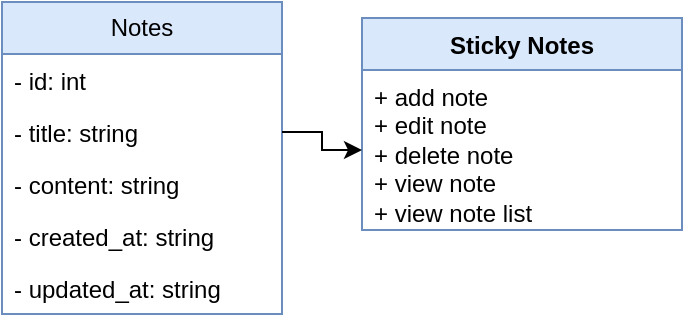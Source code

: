 <mxfile version="27.0.9">
  <diagram name="Page-1" id="c4acf3e9-155e-7222-9cf6-157b1a14988f">
    <mxGraphModel dx="1028" dy="611" grid="1" gridSize="10" guides="1" tooltips="1" connect="1" arrows="1" fold="1" page="1" pageScale="1" pageWidth="850" pageHeight="1100" background="none" math="0" shadow="0">
      <root>
        <mxCell id="0" />
        <mxCell id="1" parent="0" />
        <mxCell id="eNPWm-NERMgCN8ffWwTN-2" value="Notes" style="swimlane;fontStyle=0;childLayout=stackLayout;horizontal=1;startSize=26;fillColor=#dae8fc;horizontalStack=0;resizeParent=1;resizeParentMax=0;resizeLast=0;collapsible=1;marginBottom=0;whiteSpace=wrap;html=1;strokeColor=#6c8ebf;" parent="1" vertex="1">
          <mxGeometry x="130" y="80" width="140" height="156" as="geometry" />
        </mxCell>
        <mxCell id="eNPWm-NERMgCN8ffWwTN-3" value="- id: int" style="text;strokeColor=none;fillColor=none;align=left;verticalAlign=top;spacingLeft=4;spacingRight=4;overflow=hidden;rotatable=0;points=[[0,0.5],[1,0.5]];portConstraint=eastwest;whiteSpace=wrap;html=1;" parent="eNPWm-NERMgCN8ffWwTN-2" vertex="1">
          <mxGeometry y="26" width="140" height="26" as="geometry" />
        </mxCell>
        <mxCell id="eNPWm-NERMgCN8ffWwTN-4" value="- title: string" style="text;strokeColor=none;fillColor=none;align=left;verticalAlign=top;spacingLeft=4;spacingRight=4;overflow=hidden;rotatable=0;points=[[0,0.5],[1,0.5]];portConstraint=eastwest;whiteSpace=wrap;html=1;" parent="eNPWm-NERMgCN8ffWwTN-2" vertex="1">
          <mxGeometry y="52" width="140" height="26" as="geometry" />
        </mxCell>
        <mxCell id="eNPWm-NERMgCN8ffWwTN-5" value="- content: string" style="text;strokeColor=none;fillColor=none;align=left;verticalAlign=top;spacingLeft=4;spacingRight=4;overflow=hidden;rotatable=0;points=[[0,0.5],[1,0.5]];portConstraint=eastwest;whiteSpace=wrap;html=1;" parent="eNPWm-NERMgCN8ffWwTN-2" vertex="1">
          <mxGeometry y="78" width="140" height="26" as="geometry" />
        </mxCell>
        <mxCell id="eNPWm-NERMgCN8ffWwTN-21" value="- created_at: string" style="text;strokeColor=none;fillColor=none;align=left;verticalAlign=top;spacingLeft=4;spacingRight=4;overflow=hidden;rotatable=0;points=[[0,0.5],[1,0.5]];portConstraint=eastwest;whiteSpace=wrap;html=1;" parent="eNPWm-NERMgCN8ffWwTN-2" vertex="1">
          <mxGeometry y="104" width="140" height="26" as="geometry" />
        </mxCell>
        <mxCell id="eNPWm-NERMgCN8ffWwTN-25" value="- updated_at: string" style="text;strokeColor=none;fillColor=none;align=left;verticalAlign=top;spacingLeft=4;spacingRight=4;overflow=hidden;rotatable=0;points=[[0,0.5],[1,0.5]];portConstraint=eastwest;whiteSpace=wrap;html=1;" parent="eNPWm-NERMgCN8ffWwTN-2" vertex="1">
          <mxGeometry y="130" width="140" height="26" as="geometry" />
        </mxCell>
        <mxCell id="eNPWm-NERMgCN8ffWwTN-15" value="Sticky Notes" style="swimlane;fontStyle=1;align=center;verticalAlign=top;childLayout=stackLayout;horizontal=1;startSize=26;horizontalStack=0;resizeParent=1;resizeParentMax=0;resizeLast=0;collapsible=1;marginBottom=0;whiteSpace=wrap;html=1;fillColor=#dae8fc;strokeColor=#6c8ebf;" parent="1" vertex="1">
          <mxGeometry x="310" y="88" width="160" height="106" as="geometry">
            <mxRectangle x="320" y="60" width="120" height="30" as="alternateBounds" />
          </mxGeometry>
        </mxCell>
        <mxCell id="eNPWm-NERMgCN8ffWwTN-18" value="+ add note&lt;div&gt;+ edit note&lt;/div&gt;&lt;div&gt;+ delete note&lt;/div&gt;&lt;div&gt;+ view note&lt;/div&gt;&lt;div&gt;+ view note list&lt;/div&gt;&lt;div&gt;&lt;br&gt;&lt;/div&gt;" style="text;strokeColor=none;fillColor=none;align=left;verticalAlign=top;spacingLeft=4;spacingRight=4;overflow=hidden;rotatable=0;points=[[0,0.5],[1,0.5]];portConstraint=eastwest;whiteSpace=wrap;html=1;spacingTop=0;spacingBottom=0;" parent="eNPWm-NERMgCN8ffWwTN-15" vertex="1">
          <mxGeometry y="26" width="160" height="80" as="geometry" />
        </mxCell>
        <mxCell id="eNPWm-NERMgCN8ffWwTN-20" value="" style="edgeStyle=orthogonalEdgeStyle;rounded=0;orthogonalLoop=1;jettySize=auto;html=1;" parent="1" source="eNPWm-NERMgCN8ffWwTN-4" target="eNPWm-NERMgCN8ffWwTN-18" edge="1">
          <mxGeometry relative="1" as="geometry" />
        </mxCell>
      </root>
    </mxGraphModel>
  </diagram>
</mxfile>
